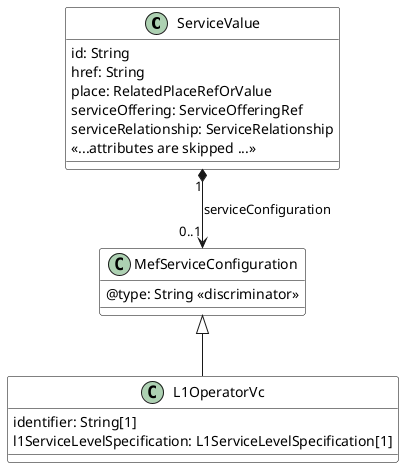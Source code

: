 @startuml
skinparam {
    ClassBackgroundColor White
    ClassBorderColor Black
}

class ServiceValue {
    id: String
    href: String
    place: RelatedPlaceRefOrValue
    serviceOffering: ServiceOfferingRef
    serviceRelationship: ServiceRelationship
    << ...attributes are skipped ...>>
}

class MefServiceConfiguration {
    @type: String <<discriminator>>
}

class L1OperatorVc {
    identifier: String[1]
    l1ServiceLevelSpecification: L1ServiceLevelSpecification[1]
}

MefServiceConfiguration <|-- L1OperatorVc
ServiceValue "1" *--> "0..1" MefServiceConfiguration: serviceConfiguration

@enduml